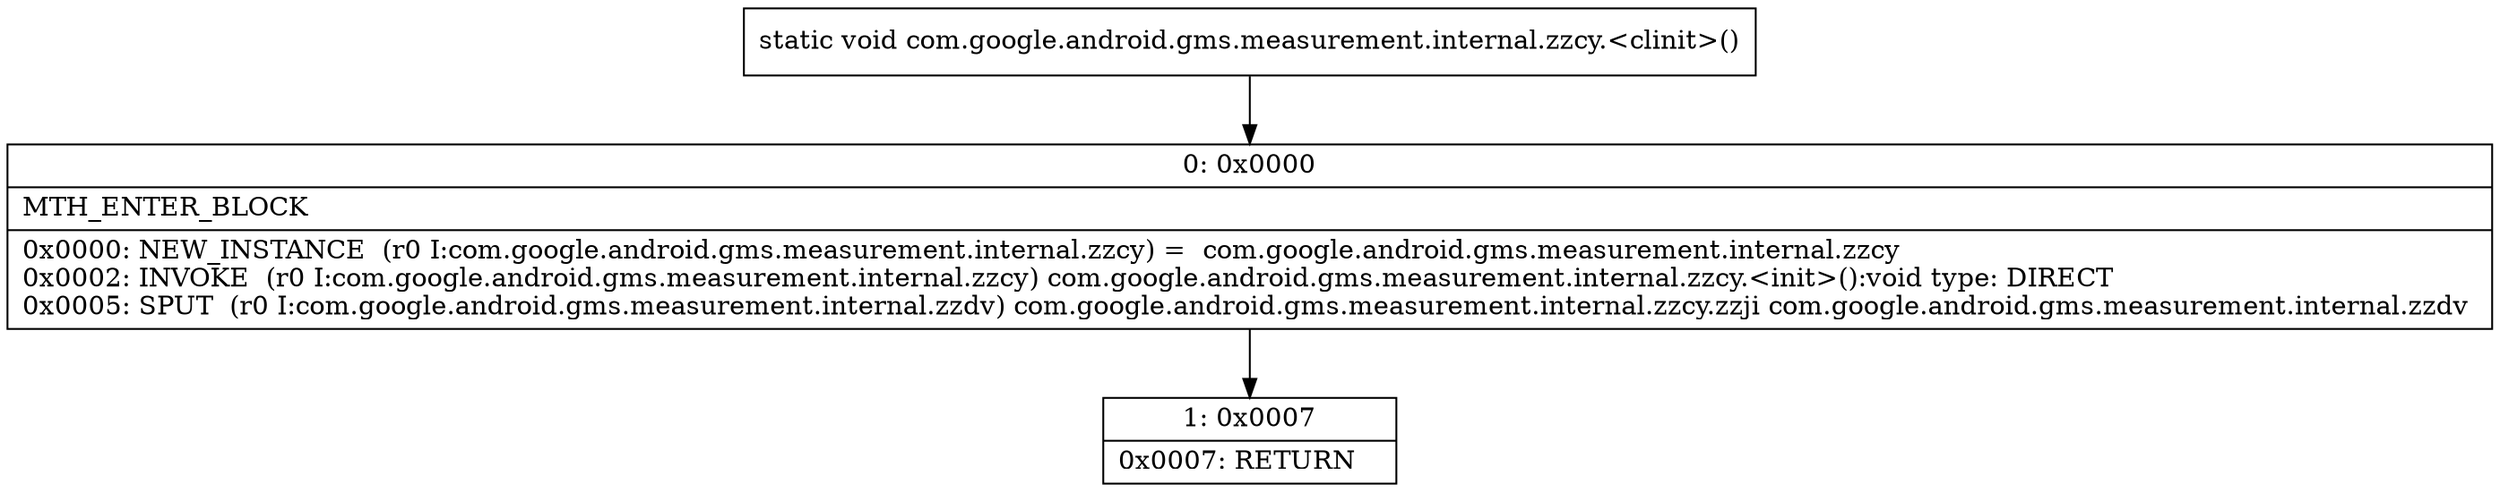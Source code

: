 digraph "CFG forcom.google.android.gms.measurement.internal.zzcy.\<clinit\>()V" {
Node_0 [shape=record,label="{0\:\ 0x0000|MTH_ENTER_BLOCK\l|0x0000: NEW_INSTANCE  (r0 I:com.google.android.gms.measurement.internal.zzcy) =  com.google.android.gms.measurement.internal.zzcy \l0x0002: INVOKE  (r0 I:com.google.android.gms.measurement.internal.zzcy) com.google.android.gms.measurement.internal.zzcy.\<init\>():void type: DIRECT \l0x0005: SPUT  (r0 I:com.google.android.gms.measurement.internal.zzdv) com.google.android.gms.measurement.internal.zzcy.zzji com.google.android.gms.measurement.internal.zzdv \l}"];
Node_1 [shape=record,label="{1\:\ 0x0007|0x0007: RETURN   \l}"];
MethodNode[shape=record,label="{static void com.google.android.gms.measurement.internal.zzcy.\<clinit\>() }"];
MethodNode -> Node_0;
Node_0 -> Node_1;
}

